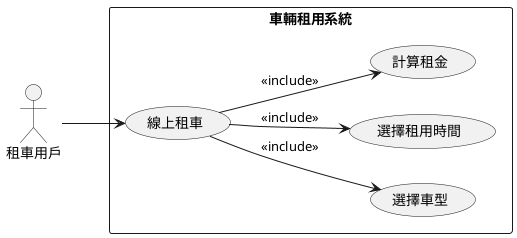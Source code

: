 @startuml
left to right direction

actor "租車用戶" as User

rectangle "車輛租用系統" {
    usecase "線上租車" as UC_Rent
    usecase "選擇車型" as UC_SelectCar
    usecase "選擇租用時間" as UC_SelectTime
    usecase "計算租金" as UC_CalcFee
}

User --> UC_Rent

UC_Rent --> UC_SelectCar : <<include>>
UC_Rent --> UC_SelectTime : <<include>>
UC_Rent --> UC_CalcFee : <<include>>

@enduml